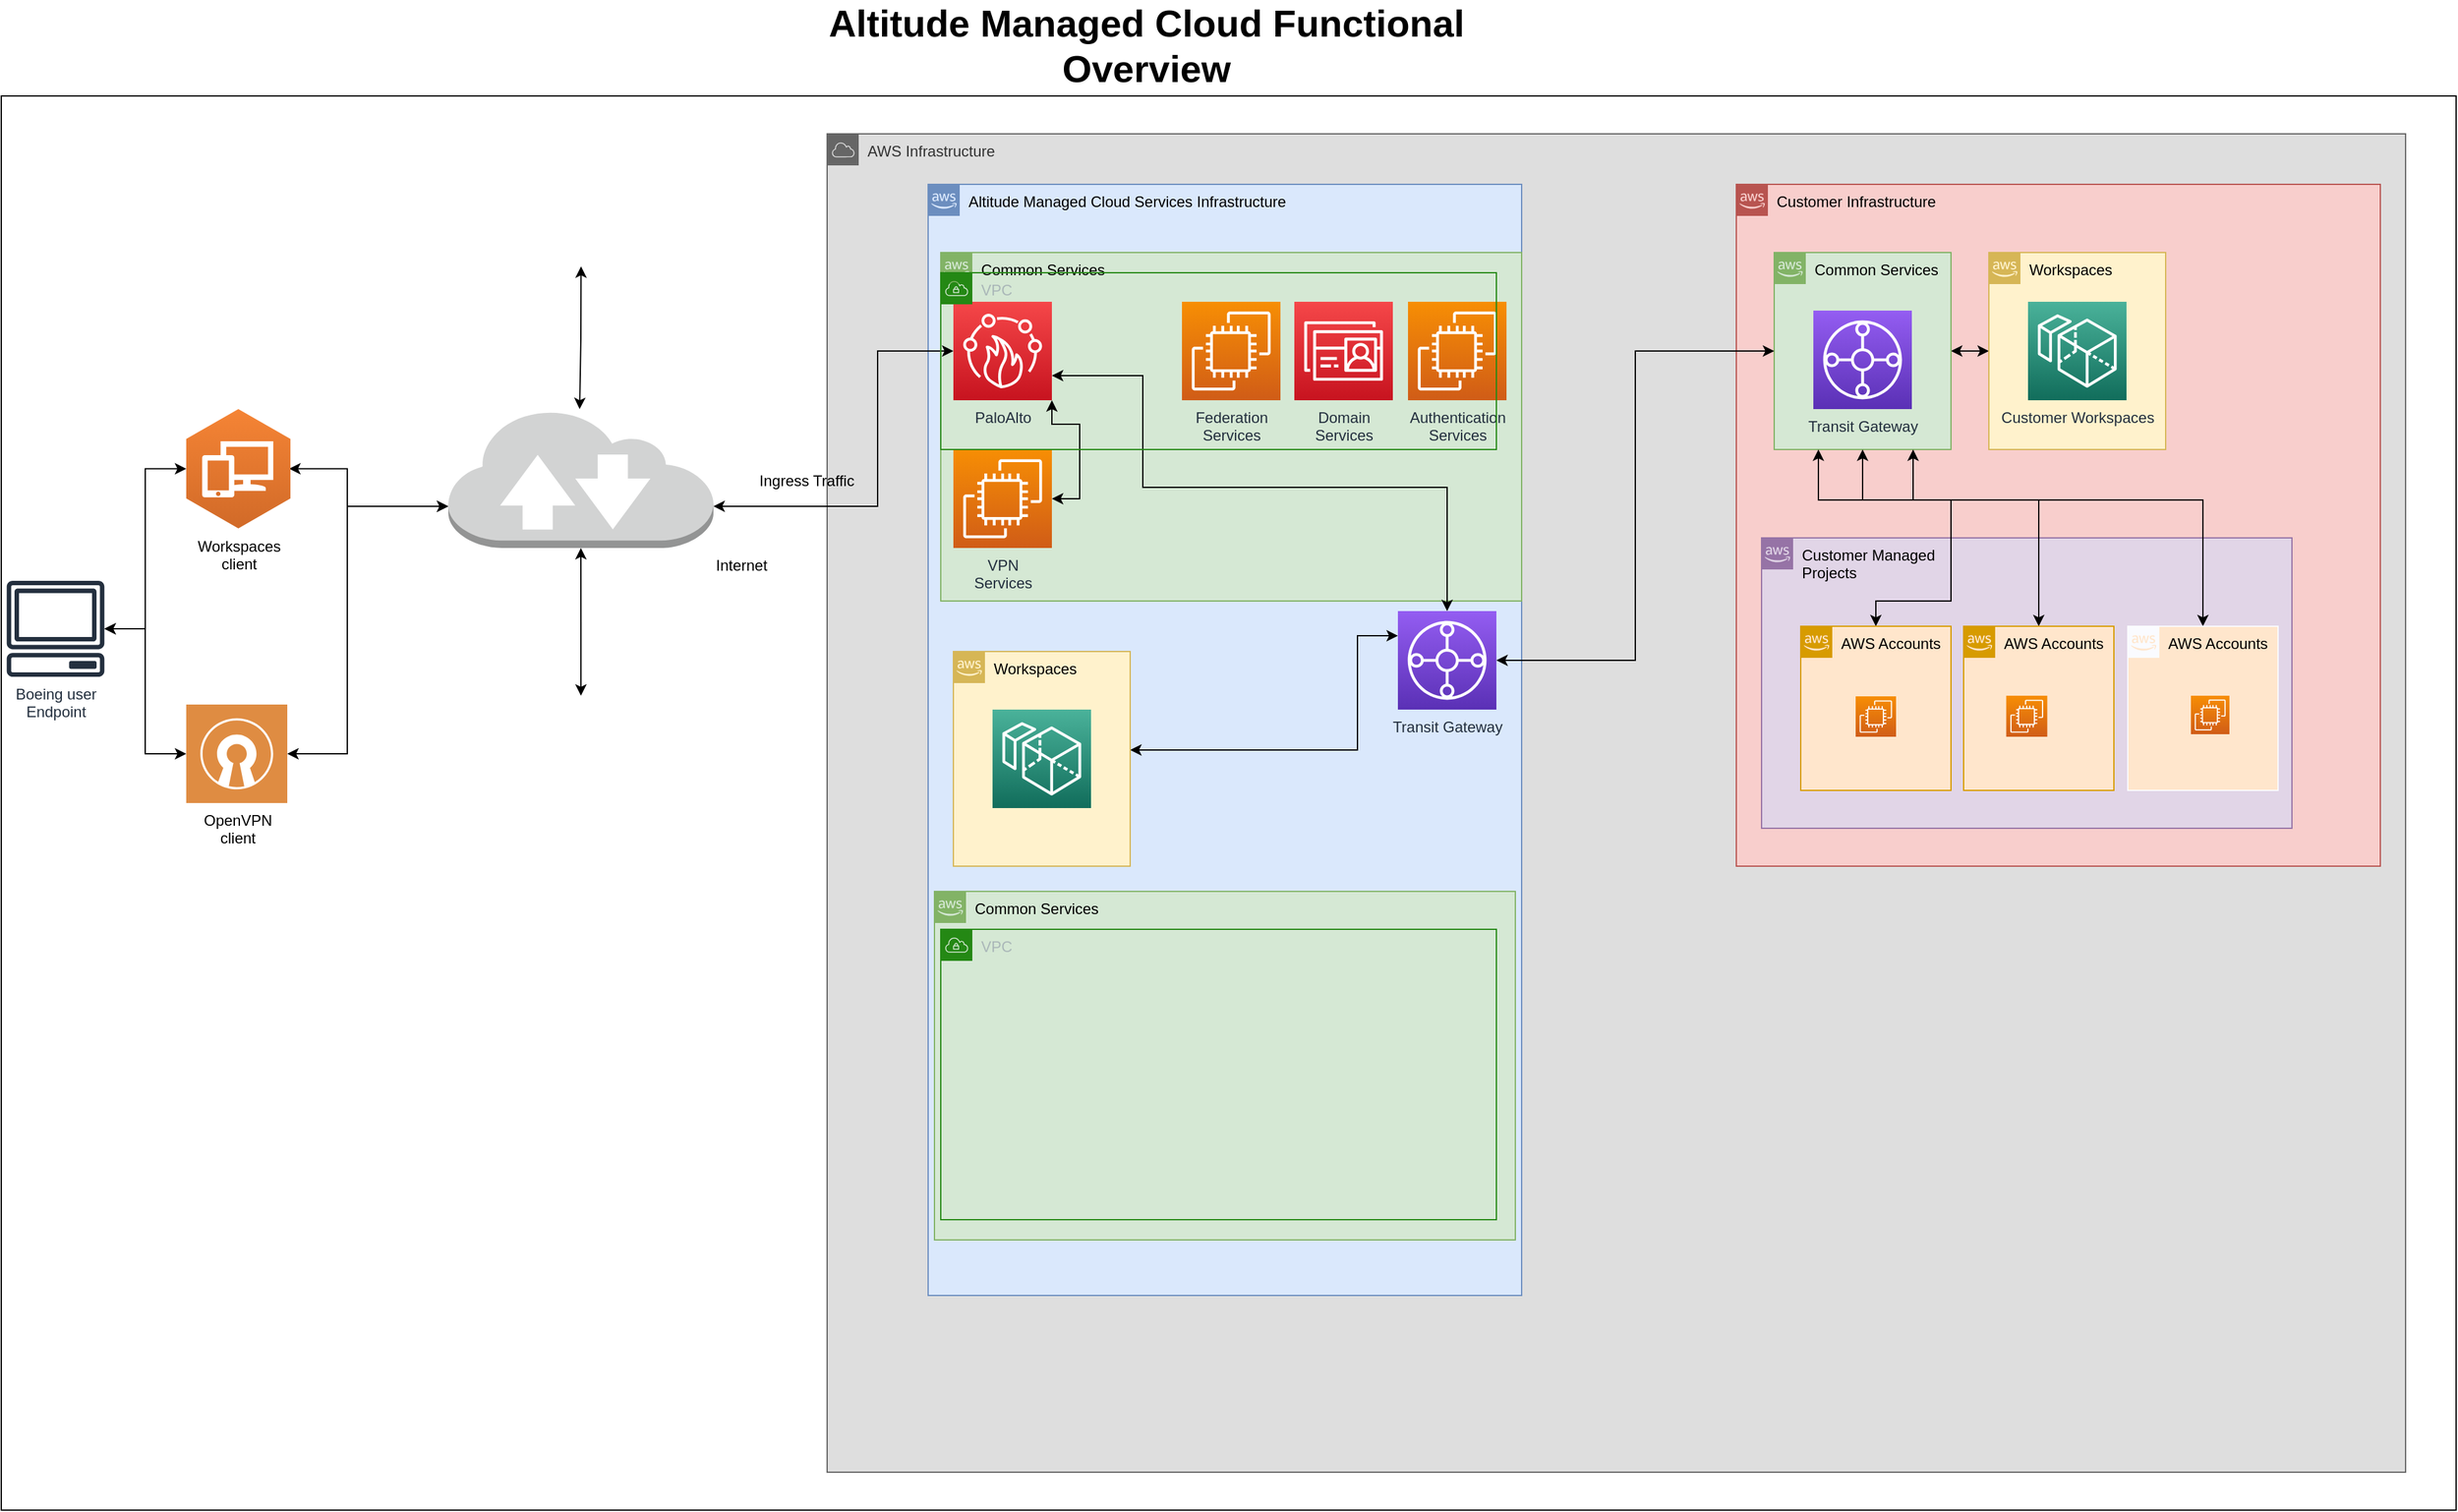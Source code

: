 <mxfile version="21.6.2" type="device">
  <diagram id="v_xXoayS2Bh0O8Ja2Hev" name="Page-1">
    <mxGraphModel dx="2140" dy="573" grid="1" gridSize="10" guides="1" tooltips="1" connect="1" arrows="1" fold="1" page="1" pageScale="1" pageWidth="850" pageHeight="1100" math="0" shadow="0">
      <root>
        <mxCell id="0" />
        <mxCell id="1" parent="0" />
        <mxCell id="MRr0I5C874BZHX6iCrD_-61" value="" style="rounded=0;whiteSpace=wrap;html=1;fillColor=none;" parent="1" vertex="1">
          <mxGeometry x="-704" y="160" width="1944" height="1120" as="geometry" />
        </mxCell>
        <mxCell id="MRr0I5C874BZHX6iCrD_-38" value="AWS Infrastructure" style="points=[[0,0],[0.25,0],[0.5,0],[0.75,0],[1,0],[1,0.25],[1,0.5],[1,0.75],[1,1],[0.75,1],[0.5,1],[0.25,1],[0,1],[0,0.75],[0,0.5],[0,0.25]];outlineConnect=0;html=1;whiteSpace=wrap;fontSize=12;fontStyle=0;shape=mxgraph.aws4.group;grIcon=mxgraph.aws4.group_aws_cloud;strokeColor=#666666;verticalAlign=top;align=left;spacingLeft=30;fontColor=#333333;dashed=0;fillColor=#DEDEDE;" parent="1" vertex="1">
          <mxGeometry x="-50" y="190" width="1250" height="1060" as="geometry" />
        </mxCell>
        <mxCell id="MRr0I5C874BZHX6iCrD_-1" value="Altitude Managed Cloud Services Infrastructure" style="points=[[0,0],[0.25,0],[0.5,0],[0.75,0],[1,0],[1,0.25],[1,0.5],[1,0.75],[1,1],[0.75,1],[0.5,1],[0.25,1],[0,1],[0,0.75],[0,0.5],[0,0.25]];outlineConnect=0;html=1;whiteSpace=wrap;fontSize=12;fontStyle=0;shape=mxgraph.aws4.group;grIcon=mxgraph.aws4.group_aws_cloud_alt;strokeColor=#6c8ebf;fillColor=#dae8fc;verticalAlign=top;align=left;spacingLeft=30;dashed=0;" parent="1" vertex="1">
          <mxGeometry x="30" y="230" width="470" height="880" as="geometry" />
        </mxCell>
        <mxCell id="MRr0I5C874BZHX6iCrD_-4" value="Common Services" style="points=[[0,0],[0.25,0],[0.5,0],[0.75,0],[1,0],[1,0.25],[1,0.5],[1,0.75],[1,1],[0.75,1],[0.5,1],[0.25,1],[0,1],[0,0.75],[0,0.5],[0,0.25]];outlineConnect=0;html=1;whiteSpace=wrap;fontSize=12;fontStyle=0;shape=mxgraph.aws4.group;grIcon=mxgraph.aws4.group_aws_cloud_alt;strokeColor=#82b366;fillColor=#d5e8d4;verticalAlign=top;align=left;spacingLeft=30;dashed=0;" parent="1" vertex="1">
          <mxGeometry x="40" y="284" width="460" height="276" as="geometry" />
        </mxCell>
        <mxCell id="MRr0I5C874BZHX6iCrD_-3" value="Federation&lt;br&gt;Services" style="points=[[0,0,0],[0.25,0,0],[0.5,0,0],[0.75,0,0],[1,0,0],[0,1,0],[0.25,1,0],[0.5,1,0],[0.75,1,0],[1,1,0],[0,0.25,0],[0,0.5,0],[0,0.75,0],[1,0.25,0],[1,0.5,0],[1,0.75,0]];outlineConnect=0;fontColor=#232F3E;gradientColor=#F78E04;gradientDirection=north;fillColor=#D05C17;strokeColor=#ffffff;dashed=0;verticalLabelPosition=bottom;verticalAlign=top;align=center;html=1;fontSize=12;fontStyle=0;aspect=fixed;shape=mxgraph.aws4.resourceIcon;resIcon=mxgraph.aws4.ec2;" parent="1" vertex="1">
          <mxGeometry x="231" y="323" width="78" height="78" as="geometry" />
        </mxCell>
        <mxCell id="MRr0I5C874BZHX6iCrD_-9" style="edgeStyle=orthogonalEdgeStyle;rounded=0;orthogonalLoop=1;jettySize=auto;html=1;startArrow=classic;startFill=1;entryX=0;entryY=0.25;entryDx=0;entryDy=0;entryPerimeter=0;" parent="1" source="MRr0I5C874BZHX6iCrD_-5" target="MRr0I5C874BZHX6iCrD_-7" edge="1">
          <mxGeometry relative="1" as="geometry">
            <Array as="points">
              <mxPoint x="370" y="678" />
              <mxPoint x="370" y="588" />
            </Array>
          </mxGeometry>
        </mxCell>
        <mxCell id="MRr0I5C874BZHX6iCrD_-5" value="Workspaces" style="points=[[0,0],[0.25,0],[0.5,0],[0.75,0],[1,0],[1,0.25],[1,0.5],[1,0.75],[1,1],[0.75,1],[0.5,1],[0.25,1],[0,1],[0,0.75],[0,0.5],[0,0.25]];outlineConnect=0;html=1;whiteSpace=wrap;fontSize=12;fontStyle=0;shape=mxgraph.aws4.group;grIcon=mxgraph.aws4.group_aws_cloud_alt;strokeColor=#d6b656;fillColor=#fff2cc;verticalAlign=top;align=left;spacingLeft=30;dashed=0;" parent="1" vertex="1">
          <mxGeometry x="50" y="600" width="140" height="170" as="geometry" />
        </mxCell>
        <mxCell id="MRr0I5C874BZHX6iCrD_-21" style="edgeStyle=orthogonalEdgeStyle;rounded=0;orthogonalLoop=1;jettySize=auto;html=1;entryX=1;entryY=0.75;entryDx=0;entryDy=0;entryPerimeter=0;startArrow=classic;startFill=1;" parent="1" source="MRr0I5C874BZHX6iCrD_-7" target="MRr0I5C874BZHX6iCrD_-19" edge="1">
          <mxGeometry relative="1" as="geometry">
            <Array as="points">
              <mxPoint x="441" y="470" />
              <mxPoint x="200" y="470" />
              <mxPoint x="200" y="382" />
            </Array>
            <mxPoint x="360" y="470" as="sourcePoint" />
          </mxGeometry>
        </mxCell>
        <mxCell id="MRr0I5C874BZHX6iCrD_-7" value="Transit Gateway" style="points=[[0,0,0],[0.25,0,0],[0.5,0,0],[0.75,0,0],[1,0,0],[0,1,0],[0.25,1,0],[0.5,1,0],[0.75,1,0],[1,1,0],[0,0.25,0],[0,0.5,0],[0,0.75,0],[1,0.25,0],[1,0.5,0],[1,0.75,0]];outlineConnect=0;fontColor=#232F3E;gradientColor=#945DF2;gradientDirection=north;fillColor=#5A30B5;strokeColor=#ffffff;dashed=0;verticalLabelPosition=bottom;verticalAlign=top;align=center;html=1;fontSize=12;fontStyle=0;aspect=fixed;shape=mxgraph.aws4.resourceIcon;resIcon=mxgraph.aws4.transit_gateway;" parent="1" vertex="1">
          <mxGeometry x="402" y="568" width="78" height="78" as="geometry" />
        </mxCell>
        <mxCell id="MRr0I5C874BZHX6iCrD_-10" value="Customer Infrastructure" style="points=[[0,0],[0.25,0],[0.5,0],[0.75,0],[1,0],[1,0.25],[1,0.5],[1,0.75],[1,1],[0.75,1],[0.5,1],[0.25,1],[0,1],[0,0.75],[0,0.5],[0,0.25]];outlineConnect=0;html=1;whiteSpace=wrap;fontSize=12;fontStyle=0;shape=mxgraph.aws4.group;grIcon=mxgraph.aws4.group_aws_cloud_alt;strokeColor=#b85450;fillColor=#f8cecc;verticalAlign=top;align=left;spacingLeft=30;dashed=0;" parent="1" vertex="1">
          <mxGeometry x="670" y="230" width="510" height="540" as="geometry" />
        </mxCell>
        <mxCell id="MRr0I5C874BZHX6iCrD_-25" style="edgeStyle=orthogonalEdgeStyle;rounded=0;orthogonalLoop=1;jettySize=auto;html=1;exitX=1;exitY=0.5;exitDx=0;exitDy=0;entryX=0;entryY=0.5;entryDx=0;entryDy=0;startArrow=classic;startFill=1;" parent="1" source="MRr0I5C874BZHX6iCrD_-11" target="MRr0I5C874BZHX6iCrD_-23" edge="1">
          <mxGeometry relative="1" as="geometry" />
        </mxCell>
        <mxCell id="MRr0I5C874BZHX6iCrD_-11" value="Common Services" style="points=[[0,0],[0.25,0],[0.5,0],[0.75,0],[1,0],[1,0.25],[1,0.5],[1,0.75],[1,1],[0.75,1],[0.5,1],[0.25,1],[0,1],[0,0.75],[0,0.5],[0,0.25]];outlineConnect=0;html=1;whiteSpace=wrap;fontSize=12;fontStyle=0;shape=mxgraph.aws4.group;grIcon=mxgraph.aws4.group_aws_cloud_alt;strokeColor=#82b366;fillColor=#d5e8d4;verticalAlign=top;align=left;spacingLeft=30;dashed=0;" parent="1" vertex="1">
          <mxGeometry x="700" y="284" width="140" height="156" as="geometry" />
        </mxCell>
        <mxCell id="MRr0I5C874BZHX6iCrD_-12" value="Transit Gateway" style="points=[[0,0,0],[0.25,0,0],[0.5,0,0],[0.75,0,0],[1,0,0],[0,1,0],[0.25,1,0],[0.5,1,0],[0.75,1,0],[1,1,0],[0,0.25,0],[0,0.5,0],[0,0.75,0],[1,0.25,0],[1,0.5,0],[1,0.75,0]];outlineConnect=0;fontColor=#232F3E;gradientColor=#945DF2;gradientDirection=north;fillColor=#5A30B5;strokeColor=#ffffff;dashed=0;verticalLabelPosition=bottom;verticalAlign=top;align=center;html=1;fontSize=12;fontStyle=0;aspect=fixed;shape=mxgraph.aws4.resourceIcon;resIcon=mxgraph.aws4.transit_gateway;" parent="1" vertex="1">
          <mxGeometry x="731" y="330" width="78" height="78" as="geometry" />
        </mxCell>
        <mxCell id="MRr0I5C874BZHX6iCrD_-14" value="Domain &lt;br&gt;Services" style="points=[[0,0,0],[0.25,0,0],[0.5,0,0],[0.75,0,0],[1,0,0],[0,1,0],[0.25,1,0],[0.5,1,0],[0.75,1,0],[1,1,0],[0,0.25,0],[0,0.5,0],[0,0.75,0],[1,0.25,0],[1,0.5,0],[1,0.75,0]];outlineConnect=0;fontColor=#232F3E;gradientColor=#F54749;gradientDirection=north;fillColor=#C7131F;strokeColor=#ffffff;dashed=0;verticalLabelPosition=bottom;verticalAlign=top;align=center;html=1;fontSize=12;fontStyle=0;aspect=fixed;shape=mxgraph.aws4.resourceIcon;resIcon=mxgraph.aws4.directory_service;" parent="1" vertex="1">
          <mxGeometry x="320" y="323" width="78" height="78" as="geometry" />
        </mxCell>
        <mxCell id="MRr0I5C874BZHX6iCrD_-17" value="Authentication&lt;br&gt;Services" style="points=[[0,0,0],[0.25,0,0],[0.5,0,0],[0.75,0,0],[1,0,0],[0,1,0],[0.25,1,0],[0.5,1,0],[0.75,1,0],[1,1,0],[0,0.25,0],[0,0.5,0],[0,0.75,0],[1,0.25,0],[1,0.5,0],[1,0.75,0]];outlineConnect=0;fontColor=#232F3E;gradientColor=#F78E04;gradientDirection=north;fillColor=#D05C17;strokeColor=#ffffff;dashed=0;verticalLabelPosition=bottom;verticalAlign=top;align=center;html=1;fontSize=12;fontStyle=0;aspect=fixed;shape=mxgraph.aws4.resourceIcon;resIcon=mxgraph.aws4.ec2;" parent="1" vertex="1">
          <mxGeometry x="410" y="323" width="78" height="78" as="geometry" />
        </mxCell>
        <mxCell id="MRr0I5C874BZHX6iCrD_-39" style="edgeStyle=orthogonalEdgeStyle;rounded=0;orthogonalLoop=1;jettySize=auto;html=1;entryX=1;entryY=0.7;entryDx=0;entryDy=0;entryPerimeter=0;startArrow=classic;startFill=1;" parent="1" source="MRr0I5C874BZHX6iCrD_-19" target="MRr0I5C874BZHX6iCrD_-36" edge="1">
          <mxGeometry relative="1" as="geometry">
            <Array as="points">
              <mxPoint x="-10" y="362" />
              <mxPoint x="-10" y="485" />
            </Array>
          </mxGeometry>
        </mxCell>
        <mxCell id="MRr0I5C874BZHX6iCrD_-19" value="PaloAlto" style="points=[[0,0,0],[0.25,0,0],[0.5,0,0],[0.75,0,0],[1,0,0],[0,1,0],[0.25,1,0],[0.5,1,0],[0.75,1,0],[1,1,0],[0,0.25,0],[0,0.5,0],[0,0.75,0],[1,0.25,0],[1,0.5,0],[1,0.75,0]];outlineConnect=0;fontColor=#232F3E;gradientColor=#F54749;gradientDirection=north;fillColor=#C7131F;strokeColor=#ffffff;dashed=0;verticalLabelPosition=bottom;verticalAlign=top;align=center;html=1;fontSize=12;fontStyle=0;aspect=fixed;shape=mxgraph.aws4.resourceIcon;resIcon=mxgraph.aws4.firewall_manager;" parent="1" vertex="1">
          <mxGeometry x="50" y="323" width="78" height="78" as="geometry" />
        </mxCell>
        <mxCell id="MRr0I5C874BZHX6iCrD_-22" style="edgeStyle=orthogonalEdgeStyle;rounded=0;orthogonalLoop=1;jettySize=auto;html=1;exitX=1;exitY=0.5;exitDx=0;exitDy=0;exitPerimeter=0;entryX=1;entryY=1;entryDx=0;entryDy=0;entryPerimeter=0;startArrow=classic;startFill=1;" parent="1" source="MRr0I5C874BZHX6iCrD_-20" target="MRr0I5C874BZHX6iCrD_-19" edge="1">
          <mxGeometry relative="1" as="geometry">
            <Array as="points">
              <mxPoint x="150" y="479" />
              <mxPoint x="150" y="420" />
              <mxPoint x="128" y="421" />
            </Array>
          </mxGeometry>
        </mxCell>
        <mxCell id="MRr0I5C874BZHX6iCrD_-20" value="VPN&lt;br&gt;Services" style="points=[[0,0,0],[0.25,0,0],[0.5,0,0],[0.75,0,0],[1,0,0],[0,1,0],[0.25,1,0],[0.5,1,0],[0.75,1,0],[1,1,0],[0,0.25,0],[0,0.5,0],[0,0.75,0],[1,0.25,0],[1,0.5,0],[1,0.75,0]];outlineConnect=0;fontColor=#232F3E;gradientColor=#F78E04;gradientDirection=north;fillColor=#D05C17;strokeColor=#ffffff;dashed=0;verticalLabelPosition=bottom;verticalAlign=top;align=center;html=1;fontSize=12;fontStyle=0;aspect=fixed;shape=mxgraph.aws4.resourceIcon;resIcon=mxgraph.aws4.ec2;" parent="1" vertex="1">
          <mxGeometry x="50" y="440" width="78" height="78" as="geometry" />
        </mxCell>
        <mxCell id="MRr0I5C874BZHX6iCrD_-23" value="Workspaces" style="points=[[0,0],[0.25,0],[0.5,0],[0.75,0],[1,0],[1,0.25],[1,0.5],[1,0.75],[1,1],[0.75,1],[0.5,1],[0.25,1],[0,1],[0,0.75],[0,0.5],[0,0.25]];outlineConnect=0;html=1;whiteSpace=wrap;fontSize=12;fontStyle=0;shape=mxgraph.aws4.group;grIcon=mxgraph.aws4.group_aws_cloud_alt;strokeColor=#d6b656;fillColor=#fff2cc;verticalAlign=top;align=left;spacingLeft=30;dashed=0;" parent="1" vertex="1">
          <mxGeometry x="870" y="284" width="140" height="156" as="geometry" />
        </mxCell>
        <mxCell id="MRr0I5C874BZHX6iCrD_-24" value="Customer Workspaces" style="points=[[0,0,0],[0.25,0,0],[0.5,0,0],[0.75,0,0],[1,0,0],[0,1,0],[0.25,1,0],[0.5,1,0],[0.75,1,0],[1,1,0],[0,0.25,0],[0,0.5,0],[0,0.75,0],[1,0.25,0],[1,0.5,0],[1,0.75,0]];outlineConnect=0;fontColor=#232F3E;gradientColor=#4AB29A;gradientDirection=north;fillColor=#116D5B;strokeColor=#ffffff;dashed=0;verticalLabelPosition=bottom;verticalAlign=top;align=center;html=1;fontSize=12;fontStyle=0;aspect=fixed;shape=mxgraph.aws4.resourceIcon;resIcon=mxgraph.aws4.workspaces;" parent="1" vertex="1">
          <mxGeometry x="901" y="323" width="78" height="78" as="geometry" />
        </mxCell>
        <mxCell id="MRr0I5C874BZHX6iCrD_-26" value="Customer Managed&lt;br&gt;Projects" style="points=[[0,0],[0.25,0],[0.5,0],[0.75,0],[1,0],[1,0.25],[1,0.5],[1,0.75],[1,1],[0.75,1],[0.5,1],[0.25,1],[0,1],[0,0.75],[0,0.5],[0,0.25]];outlineConnect=0;html=1;whiteSpace=wrap;fontSize=12;fontStyle=0;shape=mxgraph.aws4.group;grIcon=mxgraph.aws4.group_aws_cloud_alt;strokeColor=#9673a6;fillColor=#e1d5e7;verticalAlign=top;align=left;spacingLeft=30;dashed=0;" parent="1" vertex="1">
          <mxGeometry x="690" y="510" width="420" height="230" as="geometry" />
        </mxCell>
        <mxCell id="MRr0I5C874BZHX6iCrD_-40" style="edgeStyle=orthogonalEdgeStyle;rounded=0;orthogonalLoop=1;jettySize=auto;html=1;exitX=0.5;exitY=0;exitDx=0;exitDy=0;startArrow=classic;startFill=1;" parent="1" source="MRr0I5C874BZHX6iCrD_-27" target="MRr0I5C874BZHX6iCrD_-11" edge="1">
          <mxGeometry relative="1" as="geometry">
            <Array as="points">
              <mxPoint x="780" y="560" />
              <mxPoint x="840" y="560" />
              <mxPoint x="840" y="480" />
              <mxPoint x="810" y="480" />
            </Array>
          </mxGeometry>
        </mxCell>
        <mxCell id="MRr0I5C874BZHX6iCrD_-27" value="AWS Accounts" style="points=[[0,0],[0.25,0],[0.5,0],[0.75,0],[1,0],[1,0.25],[1,0.5],[1,0.75],[1,1],[0.75,1],[0.5,1],[0.25,1],[0,1],[0,0.75],[0,0.5],[0,0.25]];outlineConnect=0;html=1;whiteSpace=wrap;fontSize=12;fontStyle=0;shape=mxgraph.aws4.group;grIcon=mxgraph.aws4.group_aws_cloud_alt;strokeColor=#d79b00;fillColor=#ffe6cc;verticalAlign=top;align=left;spacingLeft=30;dashed=0;" parent="1" vertex="1">
          <mxGeometry x="721" y="580" width="119" height="130" as="geometry" />
        </mxCell>
        <mxCell id="MRr0I5C874BZHX6iCrD_-28" value="" style="points=[[0,0,0],[0.25,0,0],[0.5,0,0],[0.75,0,0],[1,0,0],[0,1,0],[0.25,1,0],[0.5,1,0],[0.75,1,0],[1,1,0],[0,0.25,0],[0,0.5,0],[0,0.75,0],[1,0.25,0],[1,0.5,0],[1,0.75,0]];outlineConnect=0;fontColor=#232F3E;gradientColor=#F78E04;gradientDirection=north;fillColor=#D05C17;strokeColor=#ffffff;dashed=0;verticalLabelPosition=bottom;verticalAlign=top;align=center;html=1;fontSize=12;fontStyle=0;aspect=fixed;shape=mxgraph.aws4.resourceIcon;resIcon=mxgraph.aws4.ec2;" parent="1" vertex="1">
          <mxGeometry x="764.5" y="635.5" width="32" height="32" as="geometry" />
        </mxCell>
        <mxCell id="MRr0I5C874BZHX6iCrD_-41" style="edgeStyle=orthogonalEdgeStyle;rounded=0;orthogonalLoop=1;jettySize=auto;html=1;exitX=0.5;exitY=0;exitDx=0;exitDy=0;entryX=0.5;entryY=1;entryDx=0;entryDy=0;startArrow=classic;startFill=1;" parent="1" source="MRr0I5C874BZHX6iCrD_-31" target="MRr0I5C874BZHX6iCrD_-11" edge="1">
          <mxGeometry relative="1" as="geometry">
            <Array as="points">
              <mxPoint x="910" y="480" />
              <mxPoint x="770" y="480" />
            </Array>
          </mxGeometry>
        </mxCell>
        <mxCell id="MRr0I5C874BZHX6iCrD_-31" value="AWS Accounts&lt;br&gt;" style="points=[[0,0],[0.25,0],[0.5,0],[0.75,0],[1,0],[1,0.25],[1,0.5],[1,0.75],[1,1],[0.75,1],[0.5,1],[0.25,1],[0,1],[0,0.75],[0,0.5],[0,0.25]];outlineConnect=0;html=1;whiteSpace=wrap;fontSize=12;fontStyle=0;shape=mxgraph.aws4.group;grIcon=mxgraph.aws4.group_aws_cloud_alt;strokeColor=#d79b00;fillColor=#ffe6cc;verticalAlign=top;align=left;spacingLeft=30;dashed=0;" parent="1" vertex="1">
          <mxGeometry x="850" y="580" width="119" height="130" as="geometry" />
        </mxCell>
        <mxCell id="MRr0I5C874BZHX6iCrD_-32" value="" style="points=[[0,0,0],[0.25,0,0],[0.5,0,0],[0.75,0,0],[1,0,0],[0,1,0],[0.25,1,0],[0.5,1,0],[0.75,1,0],[1,1,0],[0,0.25,0],[0,0.5,0],[0,0.75,0],[1,0.25,0],[1,0.5,0],[1,0.75,0]];outlineConnect=0;fontColor=#232F3E;gradientColor=#F78E04;gradientDirection=north;fillColor=#D05C17;strokeColor=#ffffff;dashed=0;verticalLabelPosition=bottom;verticalAlign=top;align=center;html=1;fontSize=12;fontStyle=0;aspect=fixed;shape=mxgraph.aws4.resourceIcon;resIcon=mxgraph.aws4.ec2;" parent="1" vertex="1">
          <mxGeometry x="883.75" y="635" width="32.5" height="32.5" as="geometry" />
        </mxCell>
        <mxCell id="MRr0I5C874BZHX6iCrD_-42" style="edgeStyle=orthogonalEdgeStyle;rounded=0;orthogonalLoop=1;jettySize=auto;html=1;exitX=0.5;exitY=0;exitDx=0;exitDy=0;entryX=0.25;entryY=1;entryDx=0;entryDy=0;startArrow=classic;startFill=1;" parent="1" source="MRr0I5C874BZHX6iCrD_-33" target="MRr0I5C874BZHX6iCrD_-11" edge="1">
          <mxGeometry relative="1" as="geometry">
            <Array as="points">
              <mxPoint x="1040" y="480" />
              <mxPoint x="735" y="480" />
            </Array>
          </mxGeometry>
        </mxCell>
        <mxCell id="MRr0I5C874BZHX6iCrD_-33" value="AWS Accounts" style="points=[[0,0],[0.25,0],[0.5,0],[0.75,0],[1,0],[1,0.25],[1,0.5],[1,0.75],[1,1],[0.75,1],[0.5,1],[0.25,1],[0,1],[0,0.75],[0,0.5],[0,0.25]];outlineConnect=0;html=1;whiteSpace=wrap;fontSize=12;fontStyle=0;shape=mxgraph.aws4.group;grIcon=mxgraph.aws4.group_aws_cloud_alt;strokeColor=#fafbff;fillColor=#ffe6cc;verticalAlign=top;align=left;spacingLeft=30;dashed=0;" parent="1" vertex="1">
          <mxGeometry x="980" y="580" width="119" height="130" as="geometry" />
        </mxCell>
        <mxCell id="MRr0I5C874BZHX6iCrD_-52" style="edgeStyle=orthogonalEdgeStyle;rounded=0;orthogonalLoop=1;jettySize=auto;html=1;entryX=0.75;entryY=1;entryDx=0;entryDy=0;startArrow=classic;startFill=1;" parent="1" edge="1">
          <mxGeometry relative="1" as="geometry">
            <mxPoint x="-245.99" y="408" as="sourcePoint" />
            <mxPoint x="-244.862" y="295" as="targetPoint" />
            <Array as="points">
              <mxPoint x="-245" y="408" />
              <mxPoint x="-245" y="352" />
            </Array>
          </mxGeometry>
        </mxCell>
        <mxCell id="MRr0I5C874BZHX6iCrD_-36" value="Internet" style="outlineConnect=0;dashed=0;verticalLabelPosition=bottom;verticalAlign=top;align=left;html=1;shape=mxgraph.aws3.internet_2;fillColor=#D2D3D3;gradientColor=none;labelPosition=right;" parent="1" vertex="1">
          <mxGeometry x="-350" y="408" width="210" height="110" as="geometry" />
        </mxCell>
        <mxCell id="MRr0I5C874BZHX6iCrD_-44" value="" style="shape=image;imageAspect=0;aspect=fixed;verticalLabelPosition=bottom;verticalAlign=top;image=https://logos-world.net/wp-content/uploads/2021/04/Okta-Logo-700x394.png;" parent="1" vertex="1">
          <mxGeometry x="-357" y="210" width="150.85" height="85" as="geometry" />
        </mxCell>
        <mxCell id="MRr0I5C874BZHX6iCrD_-48" style="edgeStyle=orthogonalEdgeStyle;rounded=0;orthogonalLoop=1;jettySize=auto;html=1;entryX=0.5;entryY=1;entryDx=0;entryDy=0;entryPerimeter=0;startArrow=classic;startFill=1;" parent="1" source="MRr0I5C874BZHX6iCrD_-47" target="MRr0I5C874BZHX6iCrD_-36" edge="1">
          <mxGeometry relative="1" as="geometry" />
        </mxCell>
        <mxCell id="MRr0I5C874BZHX6iCrD_-47" value="" style="shape=image;imageAspect=0;aspect=fixed;verticalLabelPosition=bottom;verticalAlign=top;image=https://www.blumira.com/wp-content/uploads/2020/03/crowdstrike-logo.png;" parent="1" vertex="1">
          <mxGeometry x="-378.33" y="635" width="266.67" height="100" as="geometry" />
        </mxCell>
        <mxCell id="MRr0I5C874BZHX6iCrD_-50" value="" style="points=[[0,0,0],[0.25,0,0],[0.5,0,0],[0.75,0,0],[1,0,0],[0,1,0],[0.25,1,0],[0.5,1,0],[0.75,1,0],[1,1,0],[0,0.25,0],[0,0.5,0],[0,0.75,0],[1,0.25,0],[1,0.5,0],[1,0.75,0]];outlineConnect=0;fontColor=#232F3E;gradientColor=#4AB29A;gradientDirection=north;fillColor=#116D5B;strokeColor=#ffffff;dashed=0;verticalLabelPosition=bottom;verticalAlign=top;align=center;html=1;fontSize=12;fontStyle=0;aspect=fixed;shape=mxgraph.aws4.resourceIcon;resIcon=mxgraph.aws4.workspaces;" parent="1" vertex="1">
          <mxGeometry x="81" y="646" width="78" height="78" as="geometry" />
        </mxCell>
        <mxCell id="MRr0I5C874BZHX6iCrD_-59" style="edgeStyle=orthogonalEdgeStyle;rounded=0;orthogonalLoop=1;jettySize=auto;html=1;entryX=0;entryY=0.7;entryDx=0;entryDy=0;entryPerimeter=0;startArrow=classic;startFill=1;" parent="1" target="MRr0I5C874BZHX6iCrD_-36" edge="1">
          <mxGeometry relative="1" as="geometry">
            <mxPoint x="-476" y="455.252" as="sourcePoint" />
            <mxPoint x="-351.0" y="485" as="targetPoint" />
            <Array as="points">
              <mxPoint x="-430" y="455" />
              <mxPoint x="-430" y="485" />
            </Array>
          </mxGeometry>
        </mxCell>
        <mxCell id="MRr0I5C874BZHX6iCrD_-51" value="Workspaces&lt;br&gt;client" style="outlineConnect=0;dashed=0;verticalLabelPosition=bottom;verticalAlign=top;align=center;html=1;shape=mxgraph.aws3.workspaces;fillColor=#D16A28;gradientColor=#F58435;gradientDirection=north;" parent="1" vertex="1">
          <mxGeometry x="-557.5" y="408" width="82.5" height="94.5" as="geometry" />
        </mxCell>
        <mxCell id="MRr0I5C874BZHX6iCrD_-57" style="edgeStyle=orthogonalEdgeStyle;rounded=0;orthogonalLoop=1;jettySize=auto;html=1;entryX=0;entryY=0.5;entryDx=0;entryDy=0;entryPerimeter=0;startArrow=classic;startFill=1;" parent="1" source="MRr0I5C874BZHX6iCrD_-53" target="MRr0I5C874BZHX6iCrD_-51" edge="1">
          <mxGeometry relative="1" as="geometry" />
        </mxCell>
        <mxCell id="MRr0I5C874BZHX6iCrD_-58" style="edgeStyle=orthogonalEdgeStyle;rounded=0;orthogonalLoop=1;jettySize=auto;html=1;startArrow=classic;startFill=1;" parent="1" source="MRr0I5C874BZHX6iCrD_-53" target="MRr0I5C874BZHX6iCrD_-55" edge="1">
          <mxGeometry relative="1" as="geometry">
            <Array as="points">
              <mxPoint x="-590" y="582" />
              <mxPoint x="-590" y="681" />
            </Array>
          </mxGeometry>
        </mxCell>
        <mxCell id="MRr0I5C874BZHX6iCrD_-53" value="Boeing user&lt;br&gt;Endpoint" style="outlineConnect=0;fontColor=#232F3E;gradientColor=none;fillColor=#232F3E;strokeColor=none;dashed=0;verticalLabelPosition=bottom;verticalAlign=top;align=center;html=1;fontSize=12;fontStyle=0;aspect=fixed;pointerEvents=1;shape=mxgraph.aws4.client;" parent="1" vertex="1">
          <mxGeometry x="-700" y="544" width="78" height="76" as="geometry" />
        </mxCell>
        <mxCell id="MRr0I5C874BZHX6iCrD_-60" style="edgeStyle=orthogonalEdgeStyle;rounded=0;orthogonalLoop=1;jettySize=auto;html=1;entryX=0;entryY=0.7;entryDx=0;entryDy=0;entryPerimeter=0;startArrow=classic;startFill=1;" parent="1" source="MRr0I5C874BZHX6iCrD_-55" target="MRr0I5C874BZHX6iCrD_-36" edge="1">
          <mxGeometry relative="1" as="geometry">
            <Array as="points">
              <mxPoint x="-430" y="681" />
              <mxPoint x="-430" y="485" />
            </Array>
          </mxGeometry>
        </mxCell>
        <mxCell id="MRr0I5C874BZHX6iCrD_-55" value="OpenVPN&lt;br&gt;client" style="pointerEvents=1;shadow=0;dashed=0;html=1;strokeColor=none;fillColor=#DF8C42;labelPosition=center;verticalLabelPosition=bottom;verticalAlign=top;align=center;outlineConnect=0;shape=mxgraph.veeam2.open_vpn;" parent="1" vertex="1">
          <mxGeometry x="-557.5" y="642" width="80" height="78" as="geometry" />
        </mxCell>
        <mxCell id="MRr0I5C874BZHX6iCrD_-62" value="&lt;font size=&quot;1&quot;&gt;&lt;b style=&quot;font-size: 30px&quot;&gt;Altitude Managed Cloud Functional Overview&lt;/b&gt;&lt;/font&gt;" style="text;html=1;strokeColor=none;fillColor=none;align=center;verticalAlign=middle;whiteSpace=wrap;rounded=0;" parent="1" vertex="1">
          <mxGeometry x="-82" y="110" width="570" height="20" as="geometry" />
        </mxCell>
        <mxCell id="MRr0I5C874BZHX6iCrD_-13" style="edgeStyle=orthogonalEdgeStyle;rounded=0;orthogonalLoop=1;jettySize=auto;html=1;exitX=1;exitY=0.5;exitDx=0;exitDy=0;exitPerimeter=0;entryX=0;entryY=0.5;entryDx=0;entryDy=0;startArrow=classic;startFill=1;" parent="1" source="MRr0I5C874BZHX6iCrD_-7" target="MRr0I5C874BZHX6iCrD_-11" edge="1">
          <mxGeometry relative="1" as="geometry" />
        </mxCell>
        <mxCell id="woHuWP1Z6_TJqvGHoFnL-5" value="" style="points=[[0,0,0],[0.25,0,0],[0.5,0,0],[0.75,0,0],[1,0,0],[0,1,0],[0.25,1,0],[0.5,1,0],[0.75,1,0],[1,1,0],[0,0.25,0],[0,0.5,0],[0,0.75,0],[1,0.25,0],[1,0.5,0],[1,0.75,0]];outlineConnect=0;fontColor=#232F3E;gradientColor=#F78E04;gradientDirection=north;fillColor=#D05C17;strokeColor=#ffffff;dashed=0;verticalLabelPosition=bottom;verticalAlign=top;align=center;html=1;fontSize=12;fontStyle=0;aspect=fixed;shape=mxgraph.aws4.resourceIcon;resIcon=mxgraph.aws4.ec2;" parent="1" vertex="1">
          <mxGeometry x="1030" y="635" width="30.5" height="30.5" as="geometry" />
        </mxCell>
        <mxCell id="ZhC6upchm-sPF2x6r8ab-1" value="Ingress Traffic" style="text;html=1;strokeColor=none;fillColor=none;align=center;verticalAlign=middle;whiteSpace=wrap;rounded=0;" vertex="1" parent="1">
          <mxGeometry x="-111.66" y="450" width="91.66" height="30" as="geometry" />
        </mxCell>
        <mxCell id="ZhC6upchm-sPF2x6r8ab-2" value="Common Services" style="points=[[0,0],[0.25,0],[0.5,0],[0.75,0],[1,0],[1,0.25],[1,0.5],[1,0.75],[1,1],[0.75,1],[0.5,1],[0.25,1],[0,1],[0,0.75],[0,0.5],[0,0.25]];outlineConnect=0;html=1;whiteSpace=wrap;fontSize=12;fontStyle=0;shape=mxgraph.aws4.group;grIcon=mxgraph.aws4.group_aws_cloud_alt;strokeColor=#82b366;fillColor=#d5e8d4;verticalAlign=top;align=left;spacingLeft=30;dashed=0;" vertex="1" parent="1">
          <mxGeometry x="35" y="790" width="460" height="276" as="geometry" />
        </mxCell>
        <mxCell id="ZhC6upchm-sPF2x6r8ab-3" value="VPC" style="points=[[0,0],[0.25,0],[0.5,0],[0.75,0],[1,0],[1,0.25],[1,0.5],[1,0.75],[1,1],[0.75,1],[0.5,1],[0.25,1],[0,1],[0,0.75],[0,0.5],[0,0.25]];outlineConnect=0;gradientColor=none;html=1;whiteSpace=wrap;fontSize=12;fontStyle=0;container=1;pointerEvents=0;collapsible=0;recursiveResize=0;shape=mxgraph.aws4.group;grIcon=mxgraph.aws4.group_vpc;strokeColor=#248814;fillColor=none;verticalAlign=top;align=left;spacingLeft=30;fontColor=#AAB7B8;dashed=0;" vertex="1" parent="1">
          <mxGeometry x="40" y="300" width="440" height="140" as="geometry" />
        </mxCell>
        <mxCell id="ZhC6upchm-sPF2x6r8ab-4" value="VPC" style="points=[[0,0],[0.25,0],[0.5,0],[0.75,0],[1,0],[1,0.25],[1,0.5],[1,0.75],[1,1],[0.75,1],[0.5,1],[0.25,1],[0,1],[0,0.75],[0,0.5],[0,0.25]];outlineConnect=0;gradientColor=none;html=1;whiteSpace=wrap;fontSize=12;fontStyle=0;container=1;pointerEvents=0;collapsible=0;recursiveResize=0;shape=mxgraph.aws4.group;grIcon=mxgraph.aws4.group_vpc;strokeColor=#248814;fillColor=none;verticalAlign=top;align=left;spacingLeft=30;fontColor=#AAB7B8;dashed=0;" vertex="1" parent="1">
          <mxGeometry x="40" y="820" width="440" height="230" as="geometry" />
        </mxCell>
      </root>
    </mxGraphModel>
  </diagram>
</mxfile>
